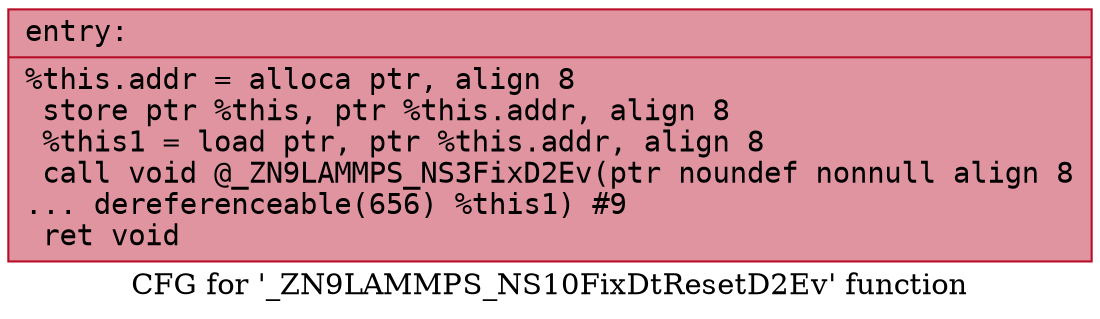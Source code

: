 digraph "CFG for '_ZN9LAMMPS_NS10FixDtResetD2Ev' function" {
	label="CFG for '_ZN9LAMMPS_NS10FixDtResetD2Ev' function";

	Node0x55ad93bea370 [shape=record,color="#b70d28ff", style=filled, fillcolor="#b70d2870" fontname="Courier",label="{entry:\l|  %this.addr = alloca ptr, align 8\l  store ptr %this, ptr %this.addr, align 8\l  %this1 = load ptr, ptr %this.addr, align 8\l  call void @_ZN9LAMMPS_NS3FixD2Ev(ptr noundef nonnull align 8\l... dereferenceable(656) %this1) #9\l  ret void\l}"];
}
